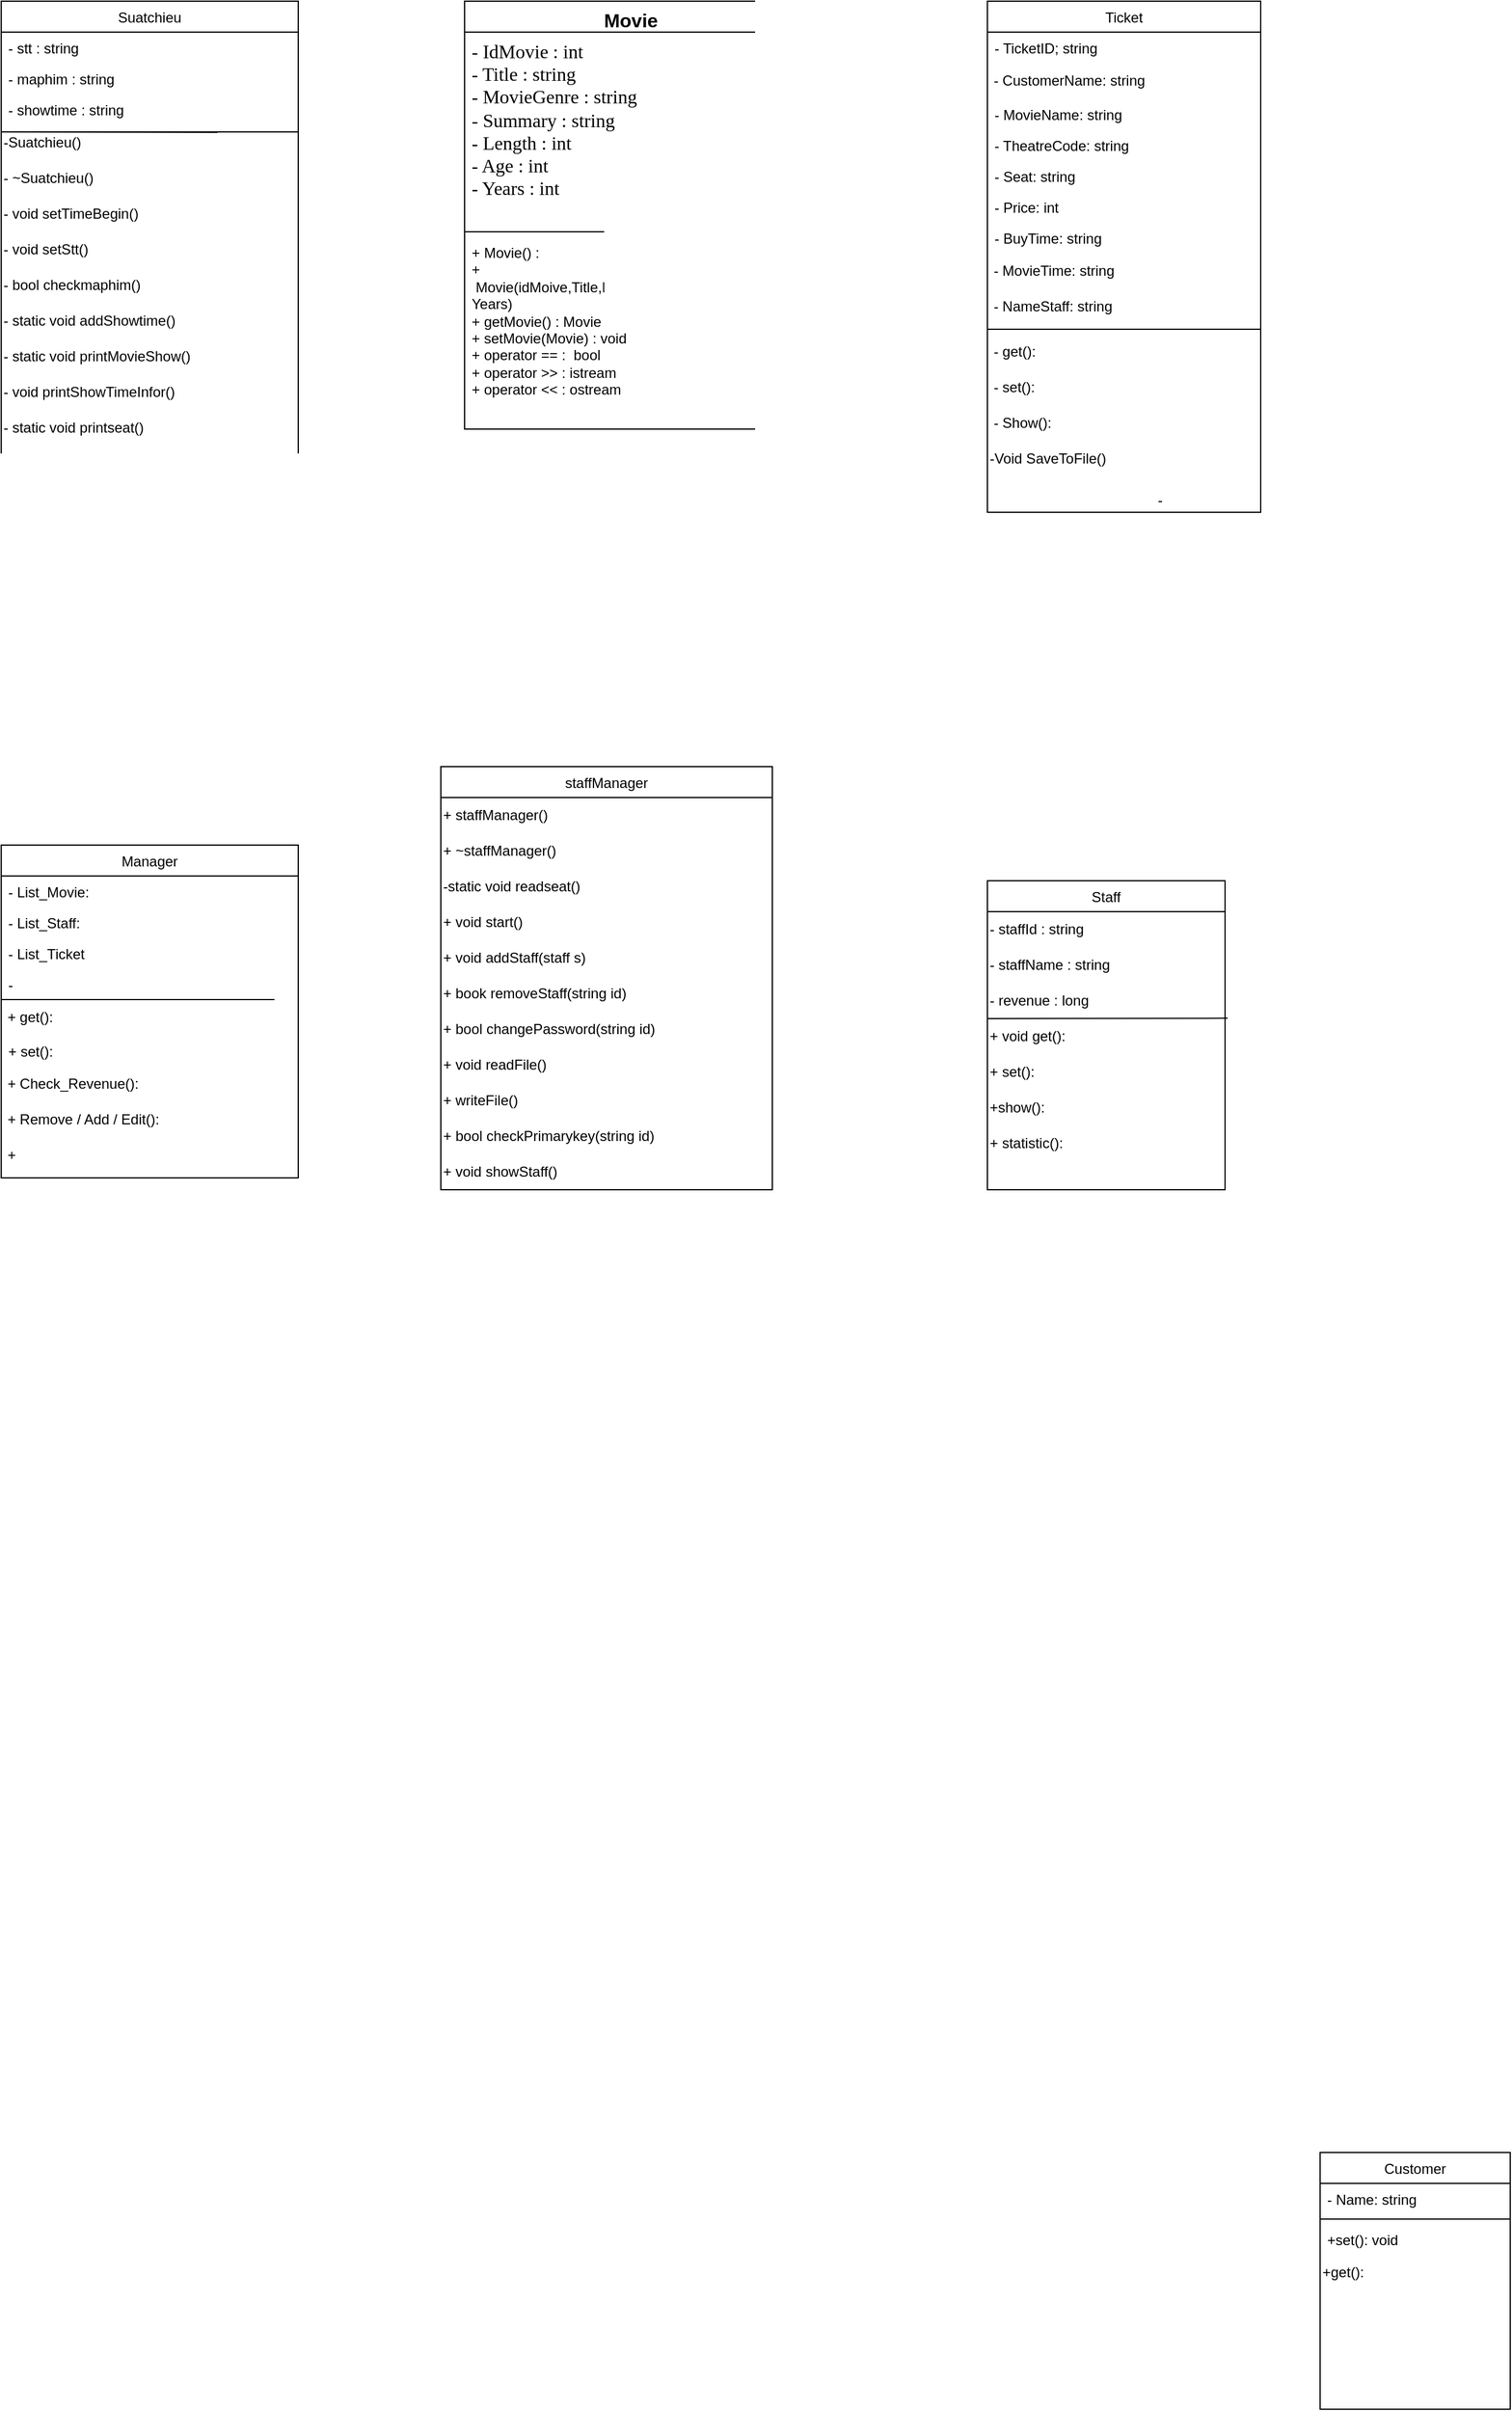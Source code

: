 <mxfile>
    <diagram id="byW2A_Ppa4mYDYx2hdw_" name="Page-1">
        <mxGraphModel dx="2180" dy="1897" grid="1" gridSize="10" guides="1" tooltips="1" connect="1" arrows="1" fold="1" page="1" pageScale="1" pageWidth="850" pageHeight="1100" background="none" math="0" shadow="0">
            <root>
                <mxCell id="0"/>
                <mxCell id="1" parent="0"/>
                <mxCell id="70" value="staffManager" style="swimlane;fontStyle=0;align=center;verticalAlign=top;childLayout=stackLayout;horizontal=1;startSize=26;horizontalStack=0;resizeParent=1;resizeLast=0;collapsible=1;marginBottom=0;rounded=0;shadow=0;strokeWidth=1;" parent="1" vertex="1">
                    <mxGeometry x="-440" y="-36" width="279" height="356" as="geometry">
                        <mxRectangle x="340" y="380" width="170" height="26" as="alternateBounds"/>
                    </mxGeometry>
                </mxCell>
                <mxCell id="74" value="+ staffManager()" style="text;html=1;align=left;verticalAlign=middle;resizable=0;points=[];autosize=1;strokeColor=none;fillColor=none;" parent="70" vertex="1">
                    <mxGeometry y="26" width="279" height="30" as="geometry"/>
                </mxCell>
                <mxCell id="75" value="+ ~staffManager()" style="text;html=1;align=left;verticalAlign=middle;resizable=0;points=[];autosize=1;strokeColor=none;fillColor=none;" parent="70" vertex="1">
                    <mxGeometry y="56" width="279" height="30" as="geometry"/>
                </mxCell>
                <mxCell id="189" value="-static void readseat()" style="text;html=1;align=left;verticalAlign=middle;resizable=0;points=[];autosize=1;strokeColor=none;fillColor=none;" parent="70" vertex="1">
                    <mxGeometry y="86" width="279" height="30" as="geometry"/>
                </mxCell>
                <mxCell id="76" value="+ void start()" style="text;html=1;align=left;verticalAlign=middle;resizable=0;points=[];autosize=1;strokeColor=none;fillColor=none;" parent="70" vertex="1">
                    <mxGeometry y="116" width="279" height="30" as="geometry"/>
                </mxCell>
                <mxCell id="77" value="+ void addStaff(staff s)" style="text;html=1;align=left;verticalAlign=middle;resizable=0;points=[];autosize=1;strokeColor=none;fillColor=none;" parent="70" vertex="1">
                    <mxGeometry y="146" width="279" height="30" as="geometry"/>
                </mxCell>
                <mxCell id="192" value="+ book removeStaff(string id)" style="text;html=1;align=left;verticalAlign=middle;resizable=0;points=[];autosize=1;strokeColor=none;fillColor=none;" parent="70" vertex="1">
                    <mxGeometry y="176" width="279" height="30" as="geometry"/>
                </mxCell>
                <mxCell id="193" value="+ bool changePassword(string id)" style="text;html=1;align=left;verticalAlign=middle;resizable=0;points=[];autosize=1;strokeColor=none;fillColor=none;" parent="70" vertex="1">
                    <mxGeometry y="206" width="279" height="30" as="geometry"/>
                </mxCell>
                <mxCell id="194" value="+ void readFile()" style="text;html=1;align=left;verticalAlign=middle;resizable=0;points=[];autosize=1;strokeColor=none;fillColor=none;" parent="70" vertex="1">
                    <mxGeometry y="236" width="279" height="30" as="geometry"/>
                </mxCell>
                <mxCell id="195" value="+ writeFile()" style="text;html=1;align=left;verticalAlign=middle;resizable=0;points=[];autosize=1;strokeColor=none;fillColor=none;" parent="70" vertex="1">
                    <mxGeometry y="266" width="279" height="30" as="geometry"/>
                </mxCell>
                <mxCell id="197" value="+ bool checkPrimarykey(string id)" style="text;html=1;align=left;verticalAlign=middle;resizable=0;points=[];autosize=1;strokeColor=none;fillColor=none;" parent="70" vertex="1">
                    <mxGeometry y="296" width="279" height="30" as="geometry"/>
                </mxCell>
                <mxCell id="198" value="+ void showStaff()" style="text;html=1;align=left;verticalAlign=middle;resizable=0;points=[];autosize=1;strokeColor=none;fillColor=none;" parent="70" vertex="1">
                    <mxGeometry y="326" width="279" height="30" as="geometry"/>
                </mxCell>
                <mxCell id="79" value="Suatchieu" style="swimlane;fontStyle=0;align=center;verticalAlign=top;childLayout=stackLayout;horizontal=1;startSize=26;horizontalStack=0;resizeParent=1;resizeLast=0;collapsible=1;marginBottom=0;rounded=0;shadow=0;strokeWidth=1;" parent="1" vertex="1">
                    <mxGeometry x="-810" y="-680" width="250" height="404" as="geometry">
                        <mxRectangle x="550" y="140" width="160" height="26" as="alternateBounds"/>
                    </mxGeometry>
                </mxCell>
                <mxCell id="80" value="- stt : string" style="text;align=left;verticalAlign=top;spacingLeft=4;spacingRight=4;overflow=hidden;rotatable=0;points=[[0,0.5],[1,0.5]];portConstraint=eastwest;rounded=0;shadow=0;html=0;" parent="79" vertex="1">
                    <mxGeometry y="26" width="250" height="26" as="geometry"/>
                </mxCell>
                <mxCell id="81" value="- maphim : string" style="text;align=left;verticalAlign=top;spacingLeft=4;spacingRight=4;overflow=hidden;rotatable=0;points=[[0,0.5],[1,0.5]];portConstraint=eastwest;" parent="79" vertex="1">
                    <mxGeometry y="52" width="250" height="26" as="geometry"/>
                </mxCell>
                <mxCell id="191" value="" style="endArrow=none;html=1;entryX=1;entryY=0.2;entryDx=0;entryDy=0;entryPerimeter=0;" parent="79" target="173" edge="1">
                    <mxGeometry width="50" height="50" relative="1" as="geometry">
                        <mxPoint y="110" as="sourcePoint"/>
                        <mxPoint x="50" y="60" as="targetPoint"/>
                    </mxGeometry>
                </mxCell>
                <mxCell id="82" value="- showtime : string" style="text;align=left;verticalAlign=top;spacingLeft=4;spacingRight=4;overflow=hidden;rotatable=0;points=[[0,0.5],[1,0.5]];portConstraint=eastwest;rounded=0;shadow=0;html=0;" parent="79" vertex="1">
                    <mxGeometry y="78" width="250" height="26" as="geometry"/>
                </mxCell>
                <mxCell id="108" value="" style="endArrow=none;html=1;" parent="79" edge="1">
                    <mxGeometry width="50" height="50" relative="1" as="geometry">
                        <mxPoint y="110" as="sourcePoint"/>
                        <mxPoint x="182" y="110.34" as="targetPoint"/>
                    </mxGeometry>
                </mxCell>
                <mxCell id="173" value="-Suatchieu()" style="text;html=1;align=left;verticalAlign=middle;resizable=0;points=[];autosize=1;strokeColor=none;fillColor=none;" parent="79" vertex="1">
                    <mxGeometry y="104" width="250" height="30" as="geometry"/>
                </mxCell>
                <mxCell id="174" value="- ~Suatchieu()" style="text;html=1;align=left;verticalAlign=middle;resizable=0;points=[];autosize=1;strokeColor=none;fillColor=none;" parent="79" vertex="1">
                    <mxGeometry y="134" width="250" height="30" as="geometry"/>
                </mxCell>
                <mxCell id="175" value="- void setTimeBegin()" style="text;html=1;align=left;verticalAlign=middle;resizable=0;points=[];autosize=1;strokeColor=none;fillColor=none;" parent="79" vertex="1">
                    <mxGeometry y="164" width="250" height="30" as="geometry"/>
                </mxCell>
                <mxCell id="176" value="- void setStt()" style="text;html=1;align=left;verticalAlign=middle;resizable=0;points=[];autosize=1;strokeColor=none;fillColor=none;" parent="79" vertex="1">
                    <mxGeometry y="194" width="250" height="30" as="geometry"/>
                </mxCell>
                <mxCell id="177" value="- bool checkmaphim()" style="text;html=1;align=left;verticalAlign=middle;resizable=0;points=[];autosize=1;strokeColor=none;fillColor=none;" parent="79" vertex="1">
                    <mxGeometry y="224" width="250" height="30" as="geometry"/>
                </mxCell>
                <mxCell id="185" value="- static void addShowtime()" style="text;html=1;align=left;verticalAlign=middle;resizable=0;points=[];autosize=1;strokeColor=none;fillColor=none;" parent="79" vertex="1">
                    <mxGeometry y="254" width="250" height="30" as="geometry"/>
                </mxCell>
                <mxCell id="186" value="- static void printMovieShow()" style="text;html=1;align=left;verticalAlign=middle;resizable=0;points=[];autosize=1;strokeColor=none;fillColor=none;" parent="79" vertex="1">
                    <mxGeometry y="284" width="250" height="30" as="geometry"/>
                </mxCell>
                <mxCell id="187" value="- void printShowTimeInfor()" style="text;html=1;align=left;verticalAlign=middle;resizable=0;points=[];autosize=1;strokeColor=none;fillColor=none;" parent="79" vertex="1">
                    <mxGeometry y="314" width="250" height="30" as="geometry"/>
                </mxCell>
                <mxCell id="188" value="- static void printseat()" style="text;html=1;align=left;verticalAlign=middle;resizable=0;points=[];autosize=1;strokeColor=none;fillColor=none;" parent="79" vertex="1">
                    <mxGeometry y="344" width="250" height="30" as="geometry"/>
                </mxCell>
                <mxCell id="91" value="Ticket" style="swimlane;fontStyle=0;align=center;verticalAlign=top;childLayout=stackLayout;horizontal=1;startSize=26;horizontalStack=0;resizeParent=1;resizeLast=0;collapsible=1;marginBottom=0;rounded=0;shadow=0;strokeWidth=1;" parent="1" vertex="1">
                    <mxGeometry x="20" y="-680" width="230" height="430" as="geometry">
                        <mxRectangle x="550" y="140" width="160" height="26" as="alternateBounds"/>
                    </mxGeometry>
                </mxCell>
                <mxCell id="92" value="- TicketID; string" style="text;align=left;verticalAlign=top;spacingLeft=4;spacingRight=4;overflow=hidden;rotatable=0;points=[[0,0.5],[1,0.5]];portConstraint=eastwest;rounded=0;shadow=0;html=0;" parent="91" vertex="1">
                    <mxGeometry y="26" width="230" height="26" as="geometry"/>
                </mxCell>
                <mxCell id="109" value="&amp;nbsp;- CustomerName: string" style="text;html=1;align=left;verticalAlign=middle;resizable=0;points=[];autosize=1;strokeColor=none;fillColor=none;" parent="91" vertex="1">
                    <mxGeometry y="52" width="230" height="30" as="geometry"/>
                </mxCell>
                <mxCell id="93" value="- MovieName: string" style="text;align=left;verticalAlign=top;spacingLeft=4;spacingRight=4;overflow=hidden;rotatable=0;points=[[0,0.5],[1,0.5]];portConstraint=eastwest;" parent="91" vertex="1">
                    <mxGeometry y="82" width="230" height="26" as="geometry"/>
                </mxCell>
                <mxCell id="94" value="- TheatreCode: string" style="text;align=left;verticalAlign=top;spacingLeft=4;spacingRight=4;overflow=hidden;rotatable=0;points=[[0,0.5],[1,0.5]];portConstraint=eastwest;rounded=0;shadow=0;html=0;" parent="91" vertex="1">
                    <mxGeometry y="108" width="230" height="26" as="geometry"/>
                </mxCell>
                <mxCell id="95" value="- Seat: string" style="text;align=left;verticalAlign=top;spacingLeft=4;spacingRight=4;overflow=hidden;rotatable=0;points=[[0,0.5],[1,0.5]];portConstraint=eastwest;rounded=0;shadow=0;html=0;" parent="91" vertex="1">
                    <mxGeometry y="134" width="230" height="26" as="geometry"/>
                </mxCell>
                <mxCell id="98" value="- Price: int" style="text;align=left;verticalAlign=top;spacingLeft=4;spacingRight=4;overflow=hidden;rotatable=0;points=[[0,0.5],[1,0.5]];portConstraint=eastwest;" parent="91" vertex="1">
                    <mxGeometry y="160" width="230" height="26" as="geometry"/>
                </mxCell>
                <mxCell id="97" value="- BuyTime: string" style="text;align=left;verticalAlign=top;spacingLeft=4;spacingRight=4;overflow=hidden;rotatable=0;points=[[0,0.5],[1,0.5]];portConstraint=eastwest;" parent="91" vertex="1">
                    <mxGeometry y="186" width="230" height="26" as="geometry"/>
                </mxCell>
                <mxCell id="110" value="&amp;nbsp;- MovieTime: string" style="text;html=1;align=left;verticalAlign=middle;resizable=0;points=[];autosize=1;strokeColor=none;fillColor=none;" parent="91" vertex="1">
                    <mxGeometry y="212" width="230" height="30" as="geometry"/>
                </mxCell>
                <mxCell id="112" value="&amp;nbsp;- NameStaff: string" style="text;html=1;align=left;verticalAlign=middle;resizable=0;points=[];autosize=1;strokeColor=none;fillColor=none;" parent="91" vertex="1">
                    <mxGeometry y="242" width="230" height="30" as="geometry"/>
                </mxCell>
                <mxCell id="96" value="" style="line;html=1;strokeWidth=1;align=left;verticalAlign=middle;spacingTop=-1;spacingLeft=3;spacingRight=3;rotatable=0;labelPosition=right;points=[];portConstraint=eastwest;" parent="91" vertex="1">
                    <mxGeometry y="272" width="230" height="8" as="geometry"/>
                </mxCell>
                <mxCell id="146" value="&amp;nbsp;- get():" style="text;html=1;align=left;verticalAlign=middle;resizable=0;points=[];autosize=1;strokeColor=none;fillColor=none;" parent="91" vertex="1">
                    <mxGeometry y="280" width="230" height="30" as="geometry"/>
                </mxCell>
                <mxCell id="147" value="&amp;nbsp;- set():" style="text;html=1;align=left;verticalAlign=middle;resizable=0;points=[];autosize=1;strokeColor=none;fillColor=none;" parent="91" vertex="1">
                    <mxGeometry y="310" width="230" height="30" as="geometry"/>
                </mxCell>
                <mxCell id="148" value="&amp;nbsp;- Show():" style="text;html=1;align=left;verticalAlign=middle;resizable=0;points=[];autosize=1;strokeColor=none;fillColor=none;" parent="91" vertex="1">
                    <mxGeometry y="340" width="230" height="30" as="geometry"/>
                </mxCell>
                <mxCell id="170" value="-Void SaveToFile()" style="text;html=1;align=left;verticalAlign=middle;resizable=0;points=[];autosize=1;strokeColor=none;fillColor=none;" parent="91" vertex="1">
                    <mxGeometry y="370" width="230" height="30" as="geometry"/>
                </mxCell>
                <mxCell id="117" value="Staff" style="swimlane;fontStyle=0;align=center;verticalAlign=top;childLayout=stackLayout;horizontal=1;startSize=26;horizontalStack=0;resizeParent=1;resizeLast=0;collapsible=1;marginBottom=0;rounded=0;shadow=0;strokeWidth=1;" parent="1" vertex="1">
                    <mxGeometry x="20" y="60" width="200" height="260" as="geometry">
                        <mxRectangle x="340" y="380" width="170" height="26" as="alternateBounds"/>
                    </mxGeometry>
                </mxCell>
                <mxCell id="120" value="- staffId : string" style="text;html=1;align=left;verticalAlign=middle;resizable=0;points=[];autosize=1;strokeColor=none;fillColor=none;" parent="117" vertex="1">
                    <mxGeometry y="26" width="200" height="30" as="geometry"/>
                </mxCell>
                <mxCell id="141" value="" style="endArrow=none;html=1;entryX=1.011;entryY=0.989;entryDx=0;entryDy=0;entryPerimeter=0;" parent="117" target="126" edge="1">
                    <mxGeometry width="50" height="50" relative="1" as="geometry">
                        <mxPoint y="116" as="sourcePoint"/>
                        <mxPoint x="50" y="66" as="targetPoint"/>
                    </mxGeometry>
                </mxCell>
                <mxCell id="127" value="- staffName : string" style="text;html=1;align=left;verticalAlign=middle;resizable=0;points=[];autosize=1;strokeColor=none;fillColor=none;" parent="117" vertex="1">
                    <mxGeometry y="56" width="200" height="30" as="geometry"/>
                </mxCell>
                <mxCell id="126" value="- revenue : long" style="text;html=1;align=left;verticalAlign=middle;resizable=0;points=[];autosize=1;strokeColor=none;fillColor=none;" parent="117" vertex="1">
                    <mxGeometry y="86" width="200" height="30" as="geometry"/>
                </mxCell>
                <mxCell id="151" value="+ void get():&amp;nbsp;" style="text;html=1;align=left;verticalAlign=middle;resizable=0;points=[];autosize=1;strokeColor=none;fillColor=none;" parent="117" vertex="1">
                    <mxGeometry y="116" width="200" height="30" as="geometry"/>
                </mxCell>
                <mxCell id="152" value="+ set():" style="text;html=1;align=left;verticalAlign=middle;resizable=0;points=[];autosize=1;strokeColor=none;fillColor=none;" parent="117" vertex="1">
                    <mxGeometry y="146" width="200" height="30" as="geometry"/>
                </mxCell>
                <mxCell id="153" value="+show():" style="text;html=1;align=left;verticalAlign=middle;resizable=0;points=[];autosize=1;strokeColor=none;fillColor=none;" parent="117" vertex="1">
                    <mxGeometry y="176" width="200" height="30" as="geometry"/>
                </mxCell>
                <mxCell id="154" value="+ statistic():" style="text;html=1;align=left;verticalAlign=middle;resizable=0;points=[];autosize=1;strokeColor=none;fillColor=none;" parent="117" vertex="1">
                    <mxGeometry y="206" width="200" height="30" as="geometry"/>
                </mxCell>
                <mxCell id="142" value="&lt;font style=&quot;font-size: 16px;&quot;&gt;Movie&lt;/font&gt;" style="swimlane;fontStyle=1;align=center;verticalAlign=top;childLayout=stackLayout;horizontal=1;startSize=26;horizontalStack=0;resizeParent=1;resizeParentMax=0;resizeLast=0;collapsible=1;marginBottom=0;whiteSpace=wrap;html=1;" parent="1" vertex="1">
                    <mxGeometry x="-420" y="-680" width="280" height="360" as="geometry"/>
                </mxCell>
                <mxCell id="143" value="&lt;font style=&quot;font-size: 16px;&quot;&gt;- IdMovie : int&lt;br&gt;- Title : string&lt;br&gt;- MovieGenre : string&lt;br&gt;- Summary : string&lt;br&gt;- Length : int&lt;br&gt;- Age : int&lt;br&gt;- Years : int&lt;br&gt;&lt;/font&gt;" style="text;strokeColor=none;fillColor=none;align=left;verticalAlign=top;spacingLeft=4;spacingRight=4;overflow=hidden;rotatable=0;points=[[0,0.5],[1,0.5]];portConstraint=eastwest;whiteSpace=wrap;html=1;fontFamily=Times New Roman;" parent="142" vertex="1">
                    <mxGeometry y="26" width="280" height="164" as="geometry"/>
                </mxCell>
                <mxCell id="144" value="" style="line;strokeWidth=1;fillColor=none;align=left;verticalAlign=middle;spacingTop=-1;spacingLeft=3;spacingRight=3;rotatable=0;labelPosition=right;points=[];portConstraint=eastwest;strokeColor=inherit;" parent="142" vertex="1">
                    <mxGeometry y="190" width="280" height="8" as="geometry"/>
                </mxCell>
                <mxCell id="145" value="+ Movie() :&lt;br&gt;+&amp;nbsp; &amp;nbsp; &amp;nbsp; &amp;nbsp;Movie(idMoive,Title,MovieGenre,Summary,Lenght,Age, Years)&lt;br&gt;+ getMovie() : Movie&lt;br&gt;+ setMovie(Movie) : void&lt;br&gt;+ operator == :&amp;nbsp; bool&lt;br&gt;+ operator &amp;gt;&amp;gt; : istream&lt;br&gt;+ operator &amp;lt;&amp;lt; : ostream" style="text;strokeColor=none;fillColor=none;align=left;verticalAlign=top;spacingLeft=4;spacingRight=4;overflow=hidden;rotatable=0;points=[[0,0.5],[1,0.5]];portConstraint=eastwest;whiteSpace=wrap;html=1;" parent="142" vertex="1">
                    <mxGeometry y="198" width="280" height="162" as="geometry"/>
                </mxCell>
                <mxCell id="157" value="Manager" style="swimlane;fontStyle=0;align=center;verticalAlign=top;childLayout=stackLayout;horizontal=1;startSize=26;horizontalStack=0;resizeParent=1;resizeLast=0;collapsible=1;marginBottom=0;rounded=0;shadow=0;strokeWidth=1;" parent="1" vertex="1">
                    <mxGeometry x="-810" y="30" width="250" height="280" as="geometry">
                        <mxRectangle x="550" y="140" width="160" height="26" as="alternateBounds"/>
                    </mxGeometry>
                </mxCell>
                <mxCell id="158" value="- List_Movie:" style="text;align=left;verticalAlign=top;spacingLeft=4;spacingRight=4;overflow=hidden;rotatable=0;points=[[0,0.5],[1,0.5]];portConstraint=eastwest;rounded=0;shadow=0;html=0;" parent="157" vertex="1">
                    <mxGeometry y="26" width="250" height="26" as="geometry"/>
                </mxCell>
                <mxCell id="159" value="- List_Staff:" style="text;align=left;verticalAlign=top;spacingLeft=4;spacingRight=4;overflow=hidden;rotatable=0;points=[[0,0.5],[1,0.5]];portConstraint=eastwest;" parent="157" vertex="1">
                    <mxGeometry y="52" width="250" height="26" as="geometry"/>
                </mxCell>
                <mxCell id="161" value="- List_Ticket" style="text;align=left;verticalAlign=top;spacingLeft=4;spacingRight=4;overflow=hidden;rotatable=0;points=[[0,0.5],[1,0.5]];portConstraint=eastwest;rounded=0;shadow=0;html=0;" parent="157" vertex="1">
                    <mxGeometry y="78" width="250" height="26" as="geometry"/>
                </mxCell>
                <mxCell id="163" value="- " style="text;align=left;verticalAlign=top;spacingLeft=4;spacingRight=4;overflow=hidden;rotatable=0;points=[[0,0.5],[1,0.5]];portConstraint=eastwest;" parent="157" vertex="1">
                    <mxGeometry y="104" width="250" height="26" as="geometry"/>
                </mxCell>
                <mxCell id="168" value="" style="endArrow=none;html=1;" parent="157" edge="1">
                    <mxGeometry width="50" height="50" relative="1" as="geometry">
                        <mxPoint y="130" as="sourcePoint"/>
                        <mxPoint x="230" y="130" as="targetPoint"/>
                    </mxGeometry>
                </mxCell>
                <mxCell id="165" value="&amp;nbsp;+ get():" style="text;html=1;align=left;verticalAlign=middle;resizable=0;points=[];autosize=1;strokeColor=none;fillColor=none;" parent="157" vertex="1">
                    <mxGeometry y="130" width="250" height="30" as="geometry"/>
                </mxCell>
                <mxCell id="164" value="+ set():" style="text;align=left;verticalAlign=top;spacingLeft=4;spacingRight=4;overflow=hidden;rotatable=0;points=[[0,0.5],[1,0.5]];portConstraint=eastwest;" parent="157" vertex="1">
                    <mxGeometry y="160" width="250" height="26" as="geometry"/>
                </mxCell>
                <mxCell id="166" value="&amp;nbsp;+ Check_Revenue():" style="text;html=1;align=left;verticalAlign=middle;resizable=0;points=[];autosize=1;strokeColor=none;fillColor=none;" parent="157" vertex="1">
                    <mxGeometry y="186" width="250" height="30" as="geometry"/>
                </mxCell>
                <mxCell id="167" value="&amp;nbsp;+ Remove / Add / Edit():" style="text;html=1;align=left;verticalAlign=middle;resizable=0;points=[];autosize=1;strokeColor=none;fillColor=none;" parent="157" vertex="1">
                    <mxGeometry y="216" width="250" height="30" as="geometry"/>
                </mxCell>
                <mxCell id="169" value="&amp;nbsp;+&amp;nbsp;" style="text;html=1;align=left;verticalAlign=middle;resizable=0;points=[];autosize=1;strokeColor=none;fillColor=none;" parent="157" vertex="1">
                    <mxGeometry y="246" width="250" height="30" as="geometry"/>
                </mxCell>
                <mxCell id="171" value="-" style="text;html=1;align=center;verticalAlign=middle;resizable=0;points=[];autosize=1;strokeColor=none;fillColor=none;" parent="1" vertex="1">
                    <mxGeometry x="150" y="-275" width="30" height="30" as="geometry"/>
                </mxCell>
                <mxCell id="204" value="Customer" style="swimlane;fontStyle=0;align=center;verticalAlign=top;childLayout=stackLayout;horizontal=1;startSize=26;horizontalStack=0;resizeParent=1;resizeLast=0;collapsible=1;marginBottom=0;rounded=0;shadow=0;strokeWidth=1;" vertex="1" parent="1">
                    <mxGeometry x="300" y="1130" width="160" height="216" as="geometry">
                        <mxRectangle x="550" y="140" width="160" height="26" as="alternateBounds"/>
                    </mxGeometry>
                </mxCell>
                <mxCell id="205" value="- Name: string" style="text;align=left;verticalAlign=top;spacingLeft=4;spacingRight=4;overflow=hidden;rotatable=0;points=[[0,0.5],[1,0.5]];portConstraint=eastwest;rounded=0;shadow=0;html=0;" vertex="1" parent="204">
                    <mxGeometry y="26" width="160" height="26" as="geometry"/>
                </mxCell>
                <mxCell id="206" value="" style="line;html=1;strokeWidth=1;align=left;verticalAlign=middle;spacingTop=-1;spacingLeft=3;spacingRight=3;rotatable=0;labelPosition=right;points=[];portConstraint=eastwest;" vertex="1" parent="204">
                    <mxGeometry y="52" width="160" height="8" as="geometry"/>
                </mxCell>
                <mxCell id="207" value="+set(): void" style="text;align=left;verticalAlign=top;spacingLeft=4;spacingRight=4;overflow=hidden;rotatable=0;points=[[0,0.5],[1,0.5]];portConstraint=eastwest;" vertex="1" parent="204">
                    <mxGeometry y="60" width="160" height="26" as="geometry"/>
                </mxCell>
                <mxCell id="208" value="+get():&amp;nbsp;" style="text;html=1;align=left;verticalAlign=middle;resizable=0;points=[];autosize=1;strokeColor=none;fillColor=none;" vertex="1" parent="204">
                    <mxGeometry y="86" width="160" height="30" as="geometry"/>
                </mxCell>
            </root>
        </mxGraphModel>
    </diagram>
</mxfile>
